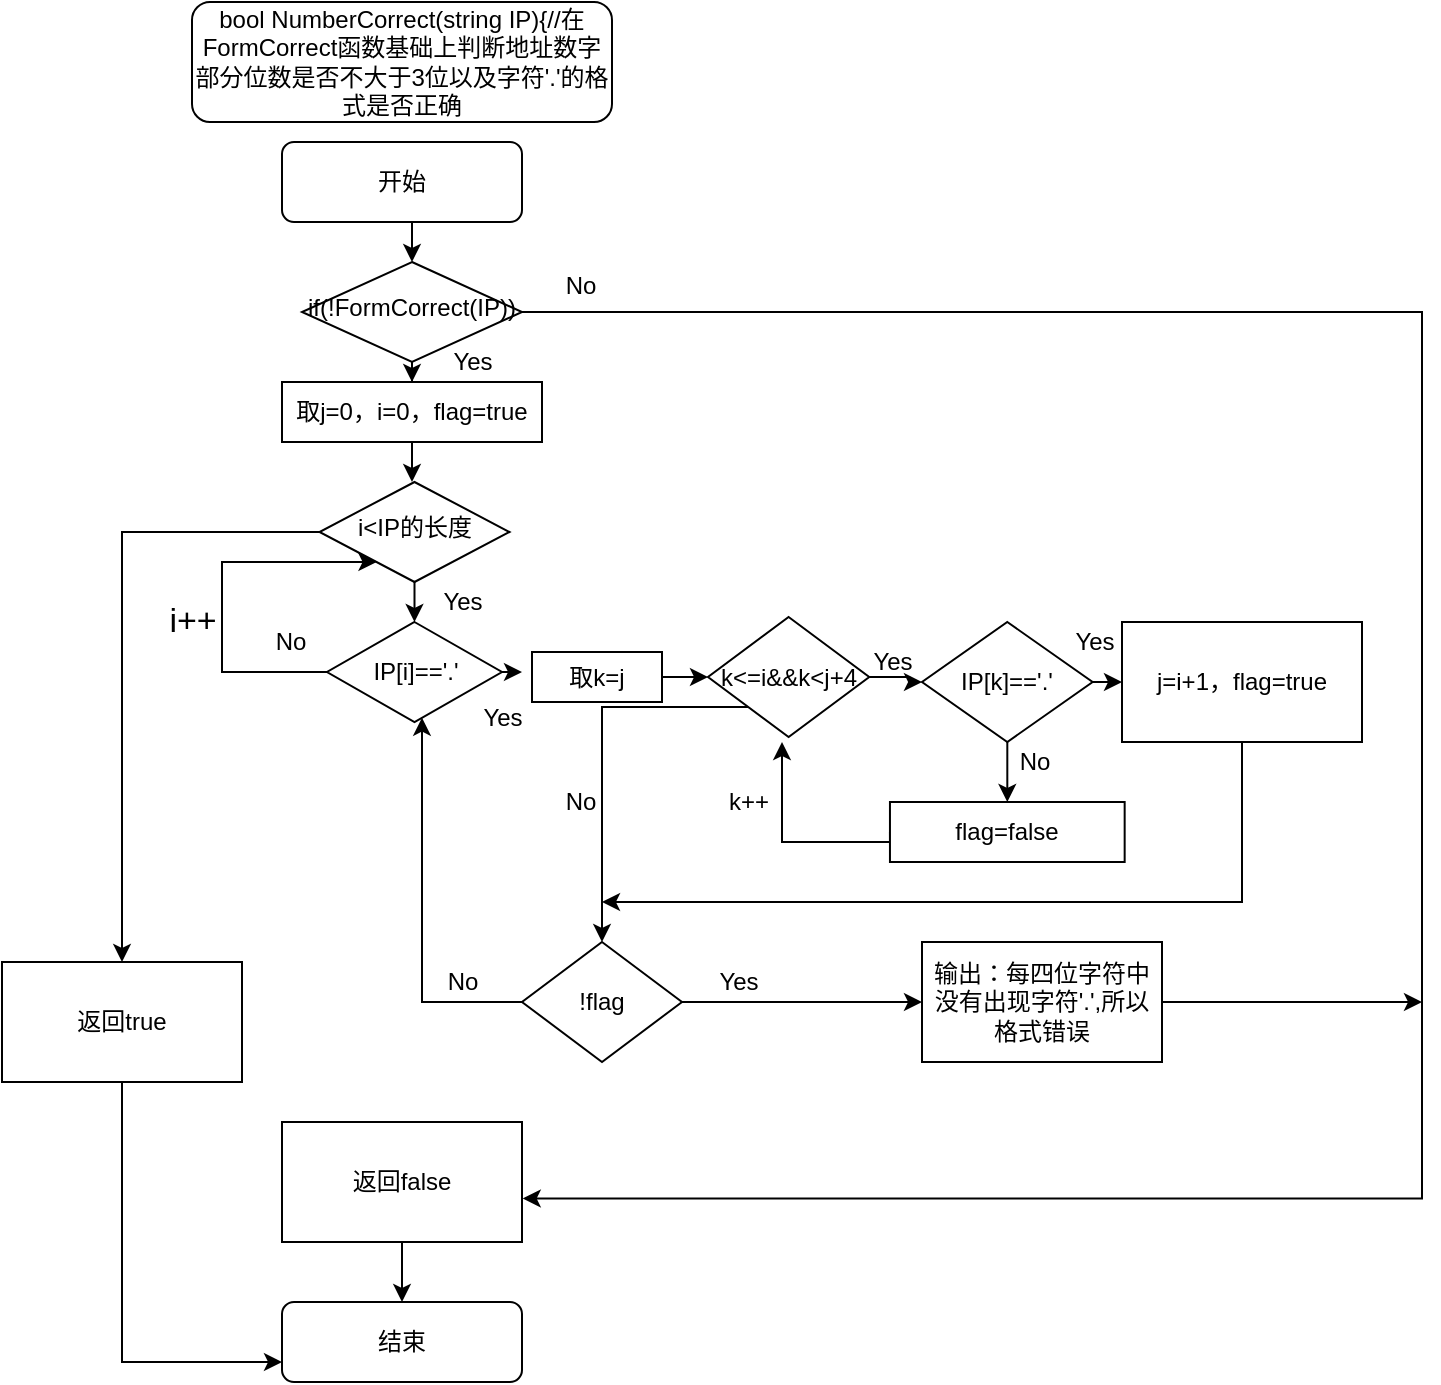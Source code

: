<mxfile version="12.6.5" type="device"><diagram id="C5RBs43oDa-KdzZeNtuy" name="Page-1"><mxGraphModel dx="1205" dy="696" grid="1" gridSize="10" guides="1" tooltips="1" connect="1" arrows="1" fold="1" page="1" pageScale="1" pageWidth="827" pageHeight="1169" math="0" shadow="0"><root><mxCell id="WIyWlLk6GJQsqaUBKTNV-0"/><mxCell id="WIyWlLk6GJQsqaUBKTNV-1" parent="WIyWlLk6GJQsqaUBKTNV-0"/><mxCell id="0yXBKvMvBbzIOC4nzZ3l-1" style="edgeStyle=orthogonalEdgeStyle;rounded=0;orthogonalLoop=1;jettySize=auto;html=1;exitX=0.5;exitY=1;exitDx=0;exitDy=0;entryX=0.5;entryY=0;entryDx=0;entryDy=0;" edge="1" parent="WIyWlLk6GJQsqaUBKTNV-1" source="WIyWlLk6GJQsqaUBKTNV-3" target="WIyWlLk6GJQsqaUBKTNV-6"><mxGeometry relative="1" as="geometry"/></mxCell><mxCell id="WIyWlLk6GJQsqaUBKTNV-3" value="开始" style="rounded=1;whiteSpace=wrap;html=1;fontSize=12;glass=0;strokeWidth=1;shadow=0;" parent="WIyWlLk6GJQsqaUBKTNV-1" vertex="1"><mxGeometry x="160" y="80" width="120" height="40" as="geometry"/></mxCell><mxCell id="0yXBKvMvBbzIOC4nzZ3l-2" style="edgeStyle=orthogonalEdgeStyle;rounded=0;orthogonalLoop=1;jettySize=auto;html=1;exitX=0.5;exitY=1;exitDx=0;exitDy=0;" edge="1" parent="WIyWlLk6GJQsqaUBKTNV-1" source="WIyWlLk6GJQsqaUBKTNV-6" target="0yXBKvMvBbzIOC4nzZ3l-3"><mxGeometry relative="1" as="geometry"><mxPoint x="225" y="210" as="targetPoint"/></mxGeometry></mxCell><mxCell id="0yXBKvMvBbzIOC4nzZ3l-33" style="edgeStyle=orthogonalEdgeStyle;rounded=0;orthogonalLoop=1;jettySize=auto;html=1;exitX=1;exitY=0.5;exitDx=0;exitDy=0;entryX=1.003;entryY=0.637;entryDx=0;entryDy=0;entryPerimeter=0;" edge="1" parent="WIyWlLk6GJQsqaUBKTNV-1" source="WIyWlLk6GJQsqaUBKTNV-6" target="0yXBKvMvBbzIOC4nzZ3l-34"><mxGeometry relative="1" as="geometry"><mxPoint x="290" y="590" as="targetPoint"/><Array as="points"><mxPoint x="730" y="165"/><mxPoint x="730" y="608"/></Array></mxGeometry></mxCell><mxCell id="WIyWlLk6GJQsqaUBKTNV-6" value="if(!FormCorrect(IP))" style="rhombus;whiteSpace=wrap;html=1;shadow=0;fontFamily=Helvetica;fontSize=12;align=center;strokeWidth=1;spacing=6;spacingTop=-4;" parent="WIyWlLk6GJQsqaUBKTNV-1" vertex="1"><mxGeometry x="170" y="140" width="110" height="50" as="geometry"/></mxCell><mxCell id="0yXBKvMvBbzIOC4nzZ3l-8" style="edgeStyle=orthogonalEdgeStyle;rounded=0;orthogonalLoop=1;jettySize=auto;html=1;exitX=0.5;exitY=1;exitDx=0;exitDy=0;entryX=0.5;entryY=0;entryDx=0;entryDy=0;" edge="1" parent="WIyWlLk6GJQsqaUBKTNV-1" source="WIyWlLk6GJQsqaUBKTNV-10" target="0yXBKvMvBbzIOC4nzZ3l-7"><mxGeometry relative="1" as="geometry"/></mxCell><mxCell id="0yXBKvMvBbzIOC4nzZ3l-61" style="edgeStyle=orthogonalEdgeStyle;rounded=0;orthogonalLoop=1;jettySize=auto;html=1;entryX=0;entryY=0.75;entryDx=0;entryDy=0;" edge="1" parent="WIyWlLk6GJQsqaUBKTNV-1" source="0yXBKvMvBbzIOC4nzZ3l-62" target="WIyWlLk6GJQsqaUBKTNV-11"><mxGeometry relative="1" as="geometry"><mxPoint x="80" y="690" as="targetPoint"/><Array as="points"><mxPoint x="80" y="690"/></Array></mxGeometry></mxCell><mxCell id="WIyWlLk6GJQsqaUBKTNV-10" value="i&amp;lt;IP的长度" style="rhombus;whiteSpace=wrap;html=1;shadow=0;fontFamily=Helvetica;fontSize=12;align=center;strokeWidth=1;spacing=6;spacingTop=-4;" parent="WIyWlLk6GJQsqaUBKTNV-1" vertex="1"><mxGeometry x="178.75" y="250" width="95" height="50" as="geometry"/></mxCell><mxCell id="WIyWlLk6GJQsqaUBKTNV-11" value="结束&lt;br&gt;" style="rounded=1;whiteSpace=wrap;html=1;fontSize=12;glass=0;strokeWidth=1;shadow=0;" parent="WIyWlLk6GJQsqaUBKTNV-1" vertex="1"><mxGeometry x="160" y="660" width="120" height="40" as="geometry"/></mxCell><mxCell id="0yXBKvMvBbzIOC4nzZ3l-0" value="bool NumberCorrect(string IP){//在FormCorrect函数基础上判断地址数字部分位数是否不大于3位以及字符'.'的格式是否正确" style="rounded=1;whiteSpace=wrap;html=1;" vertex="1" parent="WIyWlLk6GJQsqaUBKTNV-1"><mxGeometry x="115" y="10" width="210" height="60" as="geometry"/></mxCell><mxCell id="0yXBKvMvBbzIOC4nzZ3l-4" style="edgeStyle=orthogonalEdgeStyle;rounded=0;orthogonalLoop=1;jettySize=auto;html=1;exitX=0.5;exitY=1;exitDx=0;exitDy=0;" edge="1" parent="WIyWlLk6GJQsqaUBKTNV-1" source="0yXBKvMvBbzIOC4nzZ3l-3"><mxGeometry relative="1" as="geometry"><mxPoint x="225" y="250" as="targetPoint"/></mxGeometry></mxCell><mxCell id="0yXBKvMvBbzIOC4nzZ3l-3" value="取j=0，i=0，flag=true" style="rounded=0;whiteSpace=wrap;html=1;" vertex="1" parent="WIyWlLk6GJQsqaUBKTNV-1"><mxGeometry x="160" y="200" width="130" height="30" as="geometry"/></mxCell><mxCell id="0yXBKvMvBbzIOC4nzZ3l-41" style="edgeStyle=orthogonalEdgeStyle;rounded=0;orthogonalLoop=1;jettySize=auto;html=1;exitX=1;exitY=0.5;exitDx=0;exitDy=0;" edge="1" parent="WIyWlLk6GJQsqaUBKTNV-1" source="0yXBKvMvBbzIOC4nzZ3l-7"><mxGeometry relative="1" as="geometry"><mxPoint x="280" y="345" as="targetPoint"/></mxGeometry></mxCell><mxCell id="0yXBKvMvBbzIOC4nzZ3l-59" style="edgeStyle=orthogonalEdgeStyle;rounded=0;orthogonalLoop=1;jettySize=auto;html=1;exitX=0;exitY=0.5;exitDx=0;exitDy=0;" edge="1" parent="WIyWlLk6GJQsqaUBKTNV-1" source="0yXBKvMvBbzIOC4nzZ3l-7" target="WIyWlLk6GJQsqaUBKTNV-10"><mxGeometry relative="1" as="geometry"><mxPoint x="170" y="280" as="targetPoint"/><Array as="points"><mxPoint x="130" y="345"/><mxPoint x="130" y="290"/></Array></mxGeometry></mxCell><mxCell id="0yXBKvMvBbzIOC4nzZ3l-7" value="IP[i]=='.'" style="rhombus;whiteSpace=wrap;html=1;" vertex="1" parent="WIyWlLk6GJQsqaUBKTNV-1"><mxGeometry x="182.5" y="320" width="87.5" height="50" as="geometry"/></mxCell><mxCell id="0yXBKvMvBbzIOC4nzZ3l-42" style="edgeStyle=orthogonalEdgeStyle;rounded=0;orthogonalLoop=1;jettySize=auto;html=1;exitX=1;exitY=0.5;exitDx=0;exitDy=0;entryX=0;entryY=0.5;entryDx=0;entryDy=0;" edge="1" parent="WIyWlLk6GJQsqaUBKTNV-1" source="0yXBKvMvBbzIOC4nzZ3l-10" target="0yXBKvMvBbzIOC4nzZ3l-13"><mxGeometry relative="1" as="geometry"/></mxCell><mxCell id="0yXBKvMvBbzIOC4nzZ3l-10" value="取k=j" style="rounded=0;whiteSpace=wrap;html=1;" vertex="1" parent="WIyWlLk6GJQsqaUBKTNV-1"><mxGeometry x="285" y="335" width="65" height="25" as="geometry"/></mxCell><mxCell id="0yXBKvMvBbzIOC4nzZ3l-18" style="edgeStyle=orthogonalEdgeStyle;rounded=0;orthogonalLoop=1;jettySize=auto;html=1;" edge="1" parent="WIyWlLk6GJQsqaUBKTNV-1" source="0yXBKvMvBbzIOC4nzZ3l-13" target="0yXBKvMvBbzIOC4nzZ3l-16"><mxGeometry relative="1" as="geometry"/></mxCell><mxCell id="0yXBKvMvBbzIOC4nzZ3l-56" style="edgeStyle=orthogonalEdgeStyle;rounded=0;orthogonalLoop=1;jettySize=auto;html=1;exitX=0;exitY=1;exitDx=0;exitDy=0;entryX=0.5;entryY=0;entryDx=0;entryDy=0;" edge="1" parent="WIyWlLk6GJQsqaUBKTNV-1" source="0yXBKvMvBbzIOC4nzZ3l-13" target="0yXBKvMvBbzIOC4nzZ3l-29"><mxGeometry relative="1" as="geometry"/></mxCell><mxCell id="0yXBKvMvBbzIOC4nzZ3l-13" value="k&amp;lt;=i&amp;amp;&amp;amp;k&amp;lt;j+4" style="rhombus;whiteSpace=wrap;html=1;" vertex="1" parent="WIyWlLk6GJQsqaUBKTNV-1"><mxGeometry x="373" y="317.5" width="80.62" height="60" as="geometry"/></mxCell><mxCell id="0yXBKvMvBbzIOC4nzZ3l-20" style="edgeStyle=orthogonalEdgeStyle;rounded=0;orthogonalLoop=1;jettySize=auto;html=1;exitX=1;exitY=0.5;exitDx=0;exitDy=0;entryX=0;entryY=0.5;entryDx=0;entryDy=0;" edge="1" parent="WIyWlLk6GJQsqaUBKTNV-1" source="0yXBKvMvBbzIOC4nzZ3l-16" target="0yXBKvMvBbzIOC4nzZ3l-19"><mxGeometry relative="1" as="geometry"/></mxCell><mxCell id="0yXBKvMvBbzIOC4nzZ3l-49" style="edgeStyle=orthogonalEdgeStyle;rounded=0;orthogonalLoop=1;jettySize=auto;html=1;exitX=0.5;exitY=1;exitDx=0;exitDy=0;entryX=0.5;entryY=0;entryDx=0;entryDy=0;" edge="1" parent="WIyWlLk6GJQsqaUBKTNV-1" source="0yXBKvMvBbzIOC4nzZ3l-16" target="0yXBKvMvBbzIOC4nzZ3l-22"><mxGeometry relative="1" as="geometry"/></mxCell><mxCell id="0yXBKvMvBbzIOC4nzZ3l-16" value="IP[k]=='.'" style="rhombus;whiteSpace=wrap;html=1;" vertex="1" parent="WIyWlLk6GJQsqaUBKTNV-1"><mxGeometry x="480" y="320" width="85.31" height="60" as="geometry"/></mxCell><mxCell id="0yXBKvMvBbzIOC4nzZ3l-54" style="edgeStyle=orthogonalEdgeStyle;rounded=0;orthogonalLoop=1;jettySize=auto;html=1;exitX=0.5;exitY=1;exitDx=0;exitDy=0;" edge="1" parent="WIyWlLk6GJQsqaUBKTNV-1" source="0yXBKvMvBbzIOC4nzZ3l-19"><mxGeometry relative="1" as="geometry"><mxPoint x="320" y="460" as="targetPoint"/><Array as="points"><mxPoint x="640" y="460"/></Array></mxGeometry></mxCell><mxCell id="0yXBKvMvBbzIOC4nzZ3l-19" value="&lt;div&gt;j=i+1，flag=true&lt;/div&gt;" style="rounded=0;whiteSpace=wrap;html=1;" vertex="1" parent="WIyWlLk6GJQsqaUBKTNV-1"><mxGeometry x="580" y="320" width="120" height="60" as="geometry"/></mxCell><mxCell id="0yXBKvMvBbzIOC4nzZ3l-25" style="edgeStyle=orthogonalEdgeStyle;rounded=0;orthogonalLoop=1;jettySize=auto;html=1;exitX=0;exitY=0.5;exitDx=0;exitDy=0;" edge="1" parent="WIyWlLk6GJQsqaUBKTNV-1" source="0yXBKvMvBbzIOC4nzZ3l-22"><mxGeometry relative="1" as="geometry"><mxPoint x="410" y="380" as="targetPoint"/><Array as="points"><mxPoint x="464" y="430"/><mxPoint x="410" y="430"/></Array></mxGeometry></mxCell><mxCell id="0yXBKvMvBbzIOC4nzZ3l-22" value="flag=false" style="rounded=0;whiteSpace=wrap;html=1;" vertex="1" parent="WIyWlLk6GJQsqaUBKTNV-1"><mxGeometry x="463.98" y="410" width="117.35" height="30" as="geometry"/></mxCell><mxCell id="0yXBKvMvBbzIOC4nzZ3l-26" value="k++" style="text;html=1;align=center;verticalAlign=middle;resizable=0;points=[];autosize=1;" vertex="1" parent="WIyWlLk6GJQsqaUBKTNV-1"><mxGeometry x="373" y="400" width="40" height="20" as="geometry"/></mxCell><mxCell id="0yXBKvMvBbzIOC4nzZ3l-31" style="edgeStyle=orthogonalEdgeStyle;rounded=0;orthogonalLoop=1;jettySize=auto;html=1;exitX=1;exitY=0.5;exitDx=0;exitDy=0;" edge="1" parent="WIyWlLk6GJQsqaUBKTNV-1" source="0yXBKvMvBbzIOC4nzZ3l-29" target="0yXBKvMvBbzIOC4nzZ3l-32"><mxGeometry relative="1" as="geometry"><mxPoint x="440" y="345" as="targetPoint"/></mxGeometry></mxCell><mxCell id="0yXBKvMvBbzIOC4nzZ3l-52" style="edgeStyle=orthogonalEdgeStyle;rounded=0;orthogonalLoop=1;jettySize=auto;html=1;exitX=0;exitY=0.5;exitDx=0;exitDy=0;" edge="1" parent="WIyWlLk6GJQsqaUBKTNV-1" source="0yXBKvMvBbzIOC4nzZ3l-29" target="0yXBKvMvBbzIOC4nzZ3l-7"><mxGeometry relative="1" as="geometry"><mxPoint x="220" y="510" as="targetPoint"/><Array as="points"><mxPoint x="230" y="510"/></Array></mxGeometry></mxCell><mxCell id="0yXBKvMvBbzIOC4nzZ3l-29" value="!flag" style="rhombus;whiteSpace=wrap;html=1;" vertex="1" parent="WIyWlLk6GJQsqaUBKTNV-1"><mxGeometry x="280" y="480" width="80" height="60" as="geometry"/></mxCell><mxCell id="0yXBKvMvBbzIOC4nzZ3l-60" style="edgeStyle=orthogonalEdgeStyle;rounded=0;orthogonalLoop=1;jettySize=auto;html=1;exitX=1;exitY=0.5;exitDx=0;exitDy=0;" edge="1" parent="WIyWlLk6GJQsqaUBKTNV-1" source="0yXBKvMvBbzIOC4nzZ3l-32"><mxGeometry relative="1" as="geometry"><mxPoint x="730" y="510" as="targetPoint"/></mxGeometry></mxCell><mxCell id="0yXBKvMvBbzIOC4nzZ3l-32" value="输出：每四位字符中没有出现字符'.',所以格式错误" style="rounded=0;whiteSpace=wrap;html=1;" vertex="1" parent="WIyWlLk6GJQsqaUBKTNV-1"><mxGeometry x="480" y="480" width="120" height="60" as="geometry"/></mxCell><mxCell id="0yXBKvMvBbzIOC4nzZ3l-64" style="edgeStyle=orthogonalEdgeStyle;rounded=0;orthogonalLoop=1;jettySize=auto;html=1;entryX=0.5;entryY=0;entryDx=0;entryDy=0;" edge="1" parent="WIyWlLk6GJQsqaUBKTNV-1" source="0yXBKvMvBbzIOC4nzZ3l-34" target="WIyWlLk6GJQsqaUBKTNV-11"><mxGeometry relative="1" as="geometry"/></mxCell><mxCell id="0yXBKvMvBbzIOC4nzZ3l-34" value="返回false" style="rounded=0;whiteSpace=wrap;html=1;" vertex="1" parent="WIyWlLk6GJQsqaUBKTNV-1"><mxGeometry x="160" y="570" width="120" height="60" as="geometry"/></mxCell><mxCell id="0yXBKvMvBbzIOC4nzZ3l-35" value="No" style="text;html=1;align=center;verticalAlign=middle;resizable=0;points=[];autosize=1;" vertex="1" parent="WIyWlLk6GJQsqaUBKTNV-1"><mxGeometry x="294" y="142" width="30" height="20" as="geometry"/></mxCell><mxCell id="0yXBKvMvBbzIOC4nzZ3l-36" value="Yes" style="text;html=1;align=center;verticalAlign=middle;resizable=0;points=[];autosize=1;" vertex="1" parent="WIyWlLk6GJQsqaUBKTNV-1"><mxGeometry x="240" y="180" width="30" height="20" as="geometry"/></mxCell><mxCell id="0yXBKvMvBbzIOC4nzZ3l-39" value="Yes" style="text;html=1;align=center;verticalAlign=middle;resizable=0;points=[];autosize=1;" vertex="1" parent="WIyWlLk6GJQsqaUBKTNV-1"><mxGeometry x="235.31" y="300" width="30" height="20" as="geometry"/></mxCell><mxCell id="0yXBKvMvBbzIOC4nzZ3l-40" value="No" style="text;html=1;align=center;verticalAlign=middle;resizable=0;points=[];autosize=1;" vertex="1" parent="WIyWlLk6GJQsqaUBKTNV-1"><mxGeometry x="148.75" y="320" width="30" height="20" as="geometry"/></mxCell><mxCell id="0yXBKvMvBbzIOC4nzZ3l-47" value="Yes" style="text;html=1;align=center;verticalAlign=middle;resizable=0;points=[];autosize=1;" vertex="1" parent="WIyWlLk6GJQsqaUBKTNV-1"><mxGeometry x="450" y="330" width="30" height="20" as="geometry"/></mxCell><mxCell id="0yXBKvMvBbzIOC4nzZ3l-48" value="Yes" style="text;html=1;align=center;verticalAlign=middle;resizable=0;points=[];autosize=1;" vertex="1" parent="WIyWlLk6GJQsqaUBKTNV-1"><mxGeometry x="551.33" y="320" width="30" height="20" as="geometry"/></mxCell><mxCell id="0yXBKvMvBbzIOC4nzZ3l-50" value="No" style="text;html=1;align=center;verticalAlign=middle;resizable=0;points=[];autosize=1;" vertex="1" parent="WIyWlLk6GJQsqaUBKTNV-1"><mxGeometry x="521.33" y="380" width="30" height="20" as="geometry"/></mxCell><mxCell id="0yXBKvMvBbzIOC4nzZ3l-51" value="Yes" style="text;html=1;align=center;verticalAlign=middle;resizable=0;points=[];autosize=1;" vertex="1" parent="WIyWlLk6GJQsqaUBKTNV-1"><mxGeometry x="373" y="490" width="30" height="20" as="geometry"/></mxCell><mxCell id="0yXBKvMvBbzIOC4nzZ3l-53" value="No" style="text;html=1;align=center;verticalAlign=middle;resizable=0;points=[];autosize=1;" vertex="1" parent="WIyWlLk6GJQsqaUBKTNV-1"><mxGeometry x="235.31" y="490" width="30" height="20" as="geometry"/></mxCell><mxCell id="0yXBKvMvBbzIOC4nzZ3l-57" value="No" style="text;html=1;align=center;verticalAlign=middle;resizable=0;points=[];autosize=1;" vertex="1" parent="WIyWlLk6GJQsqaUBKTNV-1"><mxGeometry x="294" y="400" width="30" height="20" as="geometry"/></mxCell><mxCell id="0yXBKvMvBbzIOC4nzZ3l-58" value="Yes" style="text;html=1;align=center;verticalAlign=middle;resizable=0;points=[];autosize=1;" vertex="1" parent="WIyWlLk6GJQsqaUBKTNV-1"><mxGeometry x="255" y="357.5" width="30" height="20" as="geometry"/></mxCell><mxCell id="0yXBKvMvBbzIOC4nzZ3l-62" value="返回true" style="rounded=0;whiteSpace=wrap;html=1;" vertex="1" parent="WIyWlLk6GJQsqaUBKTNV-1"><mxGeometry x="20" y="490" width="120" height="60" as="geometry"/></mxCell><mxCell id="0yXBKvMvBbzIOC4nzZ3l-63" style="edgeStyle=orthogonalEdgeStyle;rounded=0;orthogonalLoop=1;jettySize=auto;html=1;" edge="1" parent="WIyWlLk6GJQsqaUBKTNV-1" source="WIyWlLk6GJQsqaUBKTNV-10" target="0yXBKvMvBbzIOC4nzZ3l-62"><mxGeometry relative="1" as="geometry"><mxPoint x="70" y="662.4" as="targetPoint"/><mxPoint x="178.75" y="275" as="sourcePoint"/></mxGeometry></mxCell><mxCell id="0yXBKvMvBbzIOC4nzZ3l-65" value="i++" style="text;html=1;align=center;verticalAlign=middle;resizable=0;points=[];autosize=1;fontSize=17;" vertex="1" parent="WIyWlLk6GJQsqaUBKTNV-1"><mxGeometry x="95" y="305" width="40" height="30" as="geometry"/></mxCell></root></mxGraphModel></diagram></mxfile>